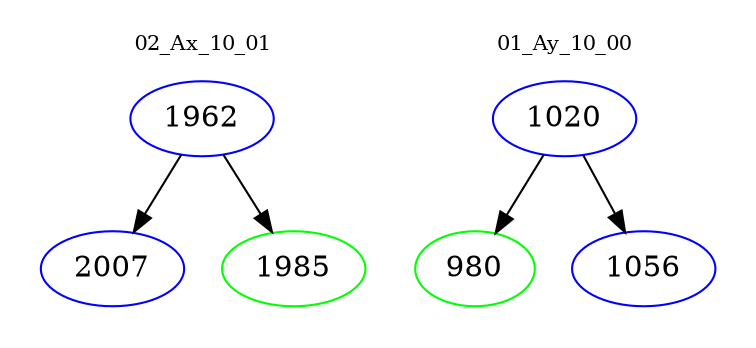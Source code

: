 digraph{
subgraph cluster_0 {
color = white
label = "02_Ax_10_01";
fontsize=10;
T0_1962 [label="1962", color="blue"]
T0_1962 -> T0_2007 [color="black"]
T0_2007 [label="2007", color="blue"]
T0_1962 -> T0_1985 [color="black"]
T0_1985 [label="1985", color="green"]
}
subgraph cluster_1 {
color = white
label = "01_Ay_10_00";
fontsize=10;
T1_1020 [label="1020", color="blue"]
T1_1020 -> T1_980 [color="black"]
T1_980 [label="980", color="green"]
T1_1020 -> T1_1056 [color="black"]
T1_1056 [label="1056", color="blue"]
}
}
